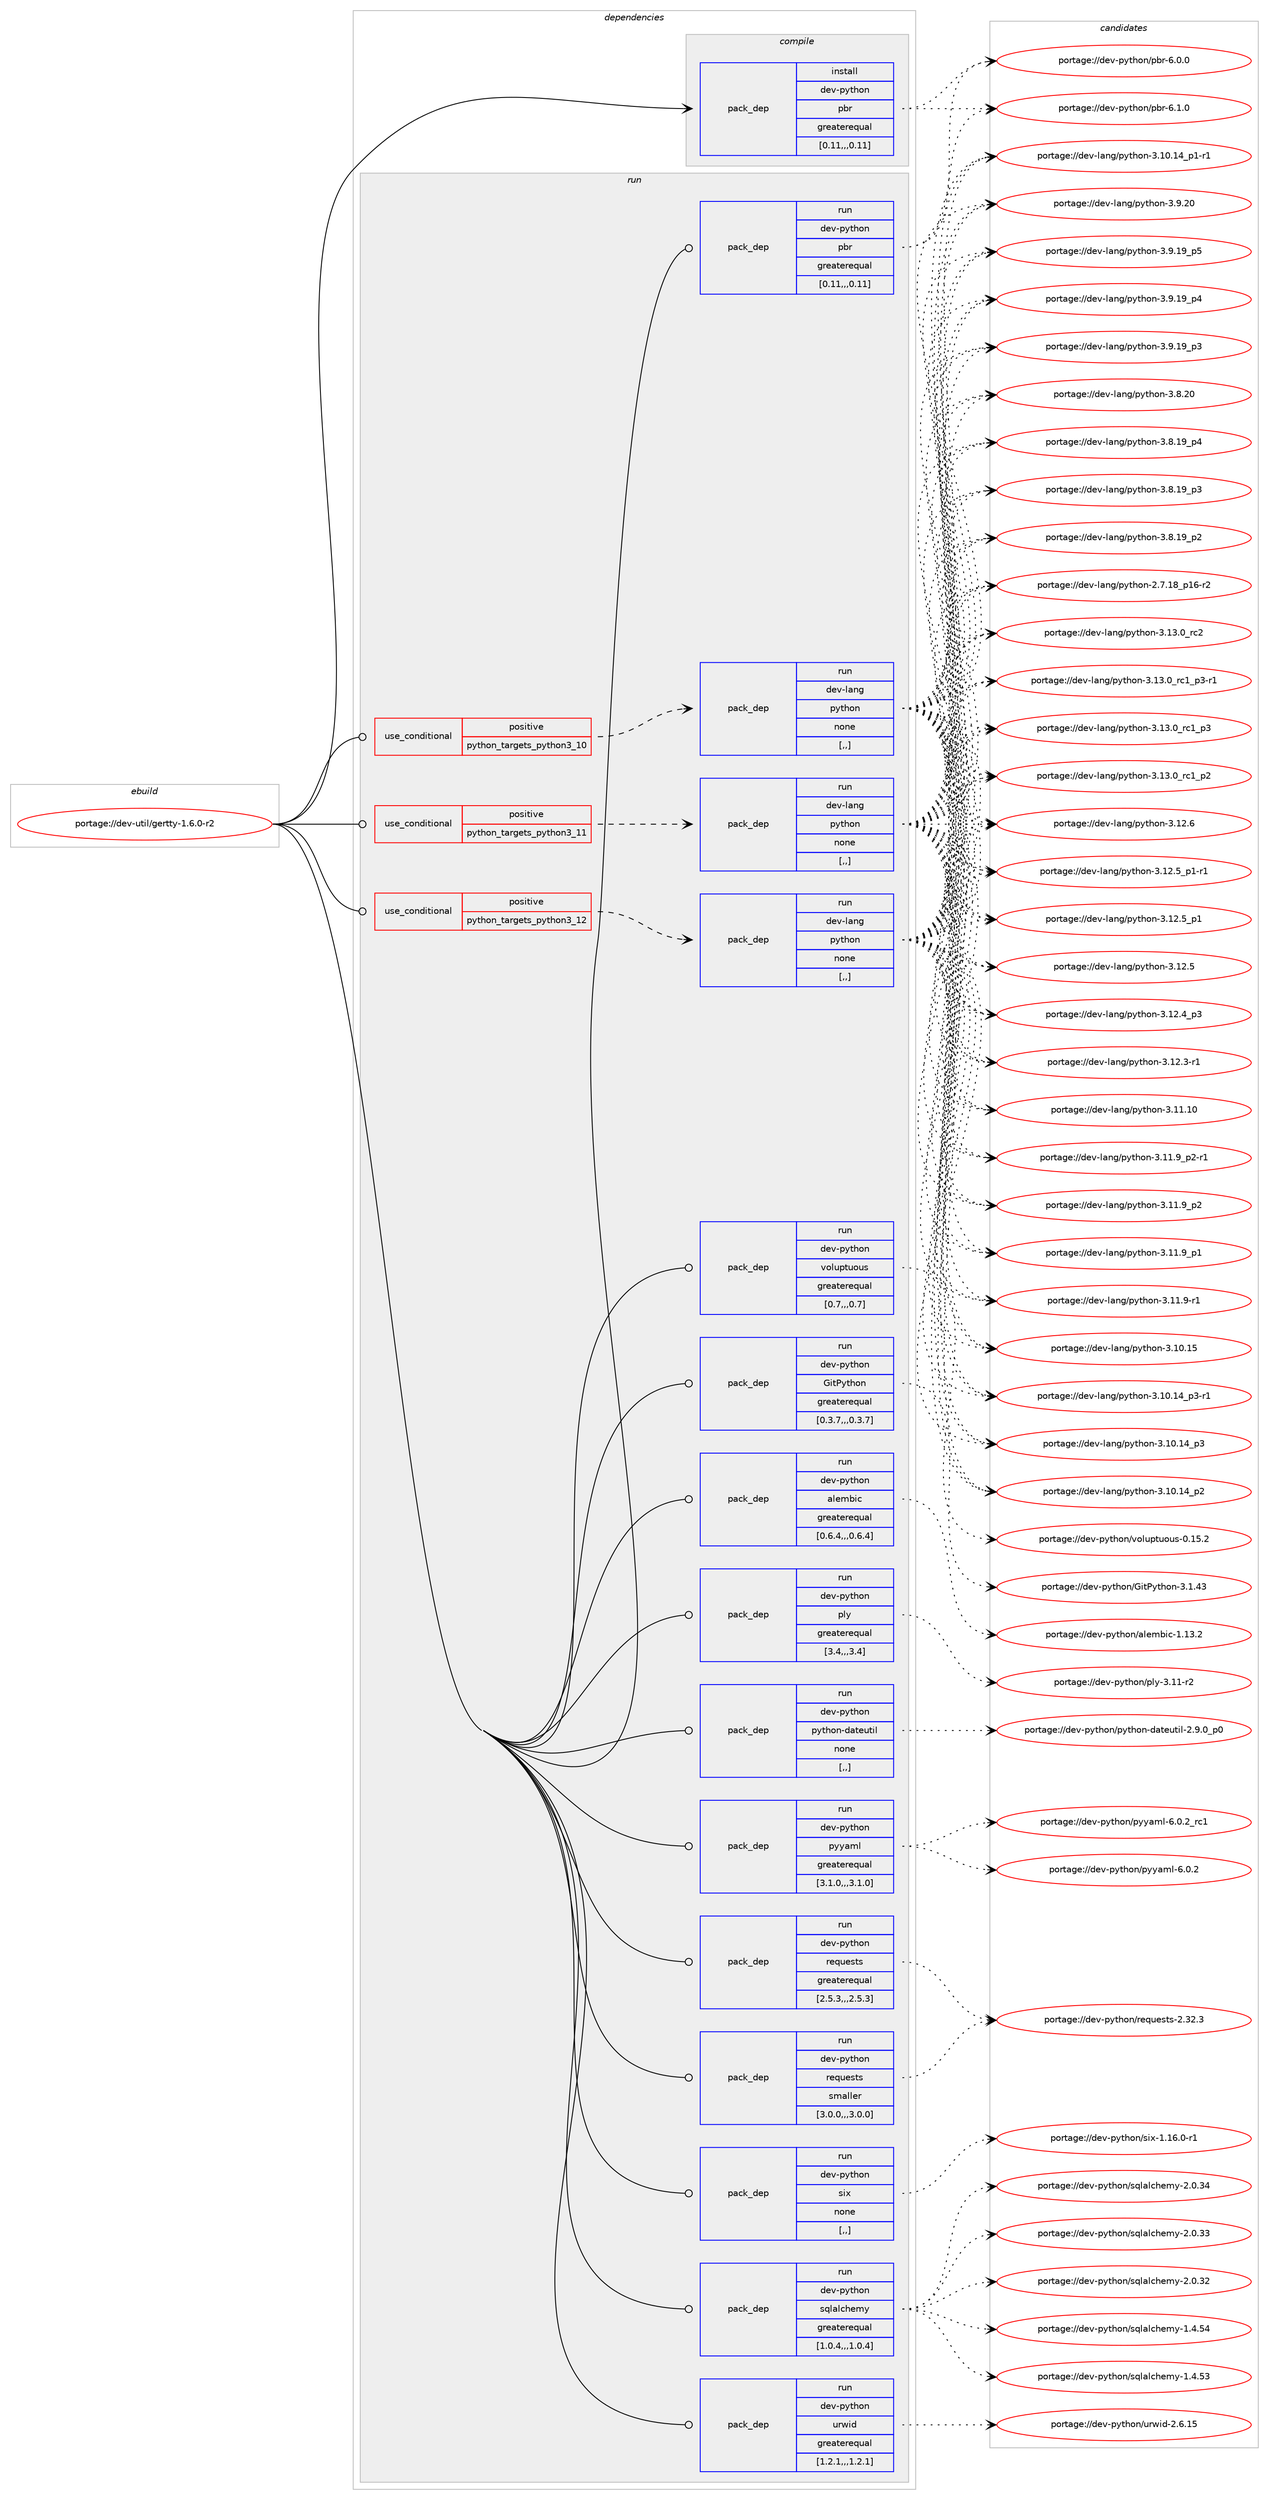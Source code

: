 digraph prolog {

# *************
# Graph options
# *************

newrank=true;
concentrate=true;
compound=true;
graph [rankdir=LR,fontname=Helvetica,fontsize=10,ranksep=1.5];#, ranksep=2.5, nodesep=0.2];
edge  [arrowhead=vee];
node  [fontname=Helvetica,fontsize=10];

# **********
# The ebuild
# **********

subgraph cluster_leftcol {
color=gray;
label=<<i>ebuild</i>>;
id [label="portage://dev-util/gertty-1.6.0-r2", color=red, width=4, href="../dev-util/gertty-1.6.0-r2.svg"];
}

# ****************
# The dependencies
# ****************

subgraph cluster_midcol {
color=gray;
label=<<i>dependencies</i>>;
subgraph cluster_compile {
fillcolor="#eeeeee";
style=filled;
label=<<i>compile</i>>;
subgraph pack514514 {
dependency711405 [label=<<TABLE BORDER="0" CELLBORDER="1" CELLSPACING="0" CELLPADDING="4" WIDTH="220"><TR><TD ROWSPAN="6" CELLPADDING="30">pack_dep</TD></TR><TR><TD WIDTH="110">install</TD></TR><TR><TD>dev-python</TD></TR><TR><TD>pbr</TD></TR><TR><TD>greaterequal</TD></TR><TR><TD>[0.11,,,0.11]</TD></TR></TABLE>>, shape=none, color=blue];
}
id:e -> dependency711405:w [weight=20,style="solid",arrowhead="vee"];
}
subgraph cluster_compileandrun {
fillcolor="#eeeeee";
style=filled;
label=<<i>compile and run</i>>;
}
subgraph cluster_run {
fillcolor="#eeeeee";
style=filled;
label=<<i>run</i>>;
subgraph cond191888 {
dependency711406 [label=<<TABLE BORDER="0" CELLBORDER="1" CELLSPACING="0" CELLPADDING="4"><TR><TD ROWSPAN="3" CELLPADDING="10">use_conditional</TD></TR><TR><TD>positive</TD></TR><TR><TD>python_targets_python3_10</TD></TR></TABLE>>, shape=none, color=red];
subgraph pack514515 {
dependency711407 [label=<<TABLE BORDER="0" CELLBORDER="1" CELLSPACING="0" CELLPADDING="4" WIDTH="220"><TR><TD ROWSPAN="6" CELLPADDING="30">pack_dep</TD></TR><TR><TD WIDTH="110">run</TD></TR><TR><TD>dev-lang</TD></TR><TR><TD>python</TD></TR><TR><TD>none</TD></TR><TR><TD>[,,]</TD></TR></TABLE>>, shape=none, color=blue];
}
dependency711406:e -> dependency711407:w [weight=20,style="dashed",arrowhead="vee"];
}
id:e -> dependency711406:w [weight=20,style="solid",arrowhead="odot"];
subgraph cond191889 {
dependency711408 [label=<<TABLE BORDER="0" CELLBORDER="1" CELLSPACING="0" CELLPADDING="4"><TR><TD ROWSPAN="3" CELLPADDING="10">use_conditional</TD></TR><TR><TD>positive</TD></TR><TR><TD>python_targets_python3_11</TD></TR></TABLE>>, shape=none, color=red];
subgraph pack514516 {
dependency711409 [label=<<TABLE BORDER="0" CELLBORDER="1" CELLSPACING="0" CELLPADDING="4" WIDTH="220"><TR><TD ROWSPAN="6" CELLPADDING="30">pack_dep</TD></TR><TR><TD WIDTH="110">run</TD></TR><TR><TD>dev-lang</TD></TR><TR><TD>python</TD></TR><TR><TD>none</TD></TR><TR><TD>[,,]</TD></TR></TABLE>>, shape=none, color=blue];
}
dependency711408:e -> dependency711409:w [weight=20,style="dashed",arrowhead="vee"];
}
id:e -> dependency711408:w [weight=20,style="solid",arrowhead="odot"];
subgraph cond191890 {
dependency711410 [label=<<TABLE BORDER="0" CELLBORDER="1" CELLSPACING="0" CELLPADDING="4"><TR><TD ROWSPAN="3" CELLPADDING="10">use_conditional</TD></TR><TR><TD>positive</TD></TR><TR><TD>python_targets_python3_12</TD></TR></TABLE>>, shape=none, color=red];
subgraph pack514517 {
dependency711411 [label=<<TABLE BORDER="0" CELLBORDER="1" CELLSPACING="0" CELLPADDING="4" WIDTH="220"><TR><TD ROWSPAN="6" CELLPADDING="30">pack_dep</TD></TR><TR><TD WIDTH="110">run</TD></TR><TR><TD>dev-lang</TD></TR><TR><TD>python</TD></TR><TR><TD>none</TD></TR><TR><TD>[,,]</TD></TR></TABLE>>, shape=none, color=blue];
}
dependency711410:e -> dependency711411:w [weight=20,style="dashed",arrowhead="vee"];
}
id:e -> dependency711410:w [weight=20,style="solid",arrowhead="odot"];
subgraph pack514518 {
dependency711412 [label=<<TABLE BORDER="0" CELLBORDER="1" CELLSPACING="0" CELLPADDING="4" WIDTH="220"><TR><TD ROWSPAN="6" CELLPADDING="30">pack_dep</TD></TR><TR><TD WIDTH="110">run</TD></TR><TR><TD>dev-python</TD></TR><TR><TD>GitPython</TD></TR><TR><TD>greaterequal</TD></TR><TR><TD>[0.3.7,,,0.3.7]</TD></TR></TABLE>>, shape=none, color=blue];
}
id:e -> dependency711412:w [weight=20,style="solid",arrowhead="odot"];
subgraph pack514519 {
dependency711413 [label=<<TABLE BORDER="0" CELLBORDER="1" CELLSPACING="0" CELLPADDING="4" WIDTH="220"><TR><TD ROWSPAN="6" CELLPADDING="30">pack_dep</TD></TR><TR><TD WIDTH="110">run</TD></TR><TR><TD>dev-python</TD></TR><TR><TD>alembic</TD></TR><TR><TD>greaterequal</TD></TR><TR><TD>[0.6.4,,,0.6.4]</TD></TR></TABLE>>, shape=none, color=blue];
}
id:e -> dependency711413:w [weight=20,style="solid",arrowhead="odot"];
subgraph pack514520 {
dependency711414 [label=<<TABLE BORDER="0" CELLBORDER="1" CELLSPACING="0" CELLPADDING="4" WIDTH="220"><TR><TD ROWSPAN="6" CELLPADDING="30">pack_dep</TD></TR><TR><TD WIDTH="110">run</TD></TR><TR><TD>dev-python</TD></TR><TR><TD>pbr</TD></TR><TR><TD>greaterequal</TD></TR><TR><TD>[0.11,,,0.11]</TD></TR></TABLE>>, shape=none, color=blue];
}
id:e -> dependency711414:w [weight=20,style="solid",arrowhead="odot"];
subgraph pack514521 {
dependency711415 [label=<<TABLE BORDER="0" CELLBORDER="1" CELLSPACING="0" CELLPADDING="4" WIDTH="220"><TR><TD ROWSPAN="6" CELLPADDING="30">pack_dep</TD></TR><TR><TD WIDTH="110">run</TD></TR><TR><TD>dev-python</TD></TR><TR><TD>ply</TD></TR><TR><TD>greaterequal</TD></TR><TR><TD>[3.4,,,3.4]</TD></TR></TABLE>>, shape=none, color=blue];
}
id:e -> dependency711415:w [weight=20,style="solid",arrowhead="odot"];
subgraph pack514522 {
dependency711416 [label=<<TABLE BORDER="0" CELLBORDER="1" CELLSPACING="0" CELLPADDING="4" WIDTH="220"><TR><TD ROWSPAN="6" CELLPADDING="30">pack_dep</TD></TR><TR><TD WIDTH="110">run</TD></TR><TR><TD>dev-python</TD></TR><TR><TD>python-dateutil</TD></TR><TR><TD>none</TD></TR><TR><TD>[,,]</TD></TR></TABLE>>, shape=none, color=blue];
}
id:e -> dependency711416:w [weight=20,style="solid",arrowhead="odot"];
subgraph pack514523 {
dependency711417 [label=<<TABLE BORDER="0" CELLBORDER="1" CELLSPACING="0" CELLPADDING="4" WIDTH="220"><TR><TD ROWSPAN="6" CELLPADDING="30">pack_dep</TD></TR><TR><TD WIDTH="110">run</TD></TR><TR><TD>dev-python</TD></TR><TR><TD>pyyaml</TD></TR><TR><TD>greaterequal</TD></TR><TR><TD>[3.1.0,,,3.1.0]</TD></TR></TABLE>>, shape=none, color=blue];
}
id:e -> dependency711417:w [weight=20,style="solid",arrowhead="odot"];
subgraph pack514524 {
dependency711418 [label=<<TABLE BORDER="0" CELLBORDER="1" CELLSPACING="0" CELLPADDING="4" WIDTH="220"><TR><TD ROWSPAN="6" CELLPADDING="30">pack_dep</TD></TR><TR><TD WIDTH="110">run</TD></TR><TR><TD>dev-python</TD></TR><TR><TD>requests</TD></TR><TR><TD>greaterequal</TD></TR><TR><TD>[2.5.3,,,2.5.3]</TD></TR></TABLE>>, shape=none, color=blue];
}
id:e -> dependency711418:w [weight=20,style="solid",arrowhead="odot"];
subgraph pack514525 {
dependency711419 [label=<<TABLE BORDER="0" CELLBORDER="1" CELLSPACING="0" CELLPADDING="4" WIDTH="220"><TR><TD ROWSPAN="6" CELLPADDING="30">pack_dep</TD></TR><TR><TD WIDTH="110">run</TD></TR><TR><TD>dev-python</TD></TR><TR><TD>requests</TD></TR><TR><TD>smaller</TD></TR><TR><TD>[3.0.0,,,3.0.0]</TD></TR></TABLE>>, shape=none, color=blue];
}
id:e -> dependency711419:w [weight=20,style="solid",arrowhead="odot"];
subgraph pack514526 {
dependency711420 [label=<<TABLE BORDER="0" CELLBORDER="1" CELLSPACING="0" CELLPADDING="4" WIDTH="220"><TR><TD ROWSPAN="6" CELLPADDING="30">pack_dep</TD></TR><TR><TD WIDTH="110">run</TD></TR><TR><TD>dev-python</TD></TR><TR><TD>six</TD></TR><TR><TD>none</TD></TR><TR><TD>[,,]</TD></TR></TABLE>>, shape=none, color=blue];
}
id:e -> dependency711420:w [weight=20,style="solid",arrowhead="odot"];
subgraph pack514527 {
dependency711421 [label=<<TABLE BORDER="0" CELLBORDER="1" CELLSPACING="0" CELLPADDING="4" WIDTH="220"><TR><TD ROWSPAN="6" CELLPADDING="30">pack_dep</TD></TR><TR><TD WIDTH="110">run</TD></TR><TR><TD>dev-python</TD></TR><TR><TD>sqlalchemy</TD></TR><TR><TD>greaterequal</TD></TR><TR><TD>[1.0.4,,,1.0.4]</TD></TR></TABLE>>, shape=none, color=blue];
}
id:e -> dependency711421:w [weight=20,style="solid",arrowhead="odot"];
subgraph pack514528 {
dependency711422 [label=<<TABLE BORDER="0" CELLBORDER="1" CELLSPACING="0" CELLPADDING="4" WIDTH="220"><TR><TD ROWSPAN="6" CELLPADDING="30">pack_dep</TD></TR><TR><TD WIDTH="110">run</TD></TR><TR><TD>dev-python</TD></TR><TR><TD>urwid</TD></TR><TR><TD>greaterequal</TD></TR><TR><TD>[1.2.1,,,1.2.1]</TD></TR></TABLE>>, shape=none, color=blue];
}
id:e -> dependency711422:w [weight=20,style="solid",arrowhead="odot"];
subgraph pack514529 {
dependency711423 [label=<<TABLE BORDER="0" CELLBORDER="1" CELLSPACING="0" CELLPADDING="4" WIDTH="220"><TR><TD ROWSPAN="6" CELLPADDING="30">pack_dep</TD></TR><TR><TD WIDTH="110">run</TD></TR><TR><TD>dev-python</TD></TR><TR><TD>voluptuous</TD></TR><TR><TD>greaterequal</TD></TR><TR><TD>[0.7,,,0.7]</TD></TR></TABLE>>, shape=none, color=blue];
}
id:e -> dependency711423:w [weight=20,style="solid",arrowhead="odot"];
}
}

# **************
# The candidates
# **************

subgraph cluster_choices {
rank=same;
color=gray;
label=<<i>candidates</i>>;

subgraph choice514514 {
color=black;
nodesep=1;
choice100101118451121211161041111104711298114455446494648 [label="portage://dev-python/pbr-6.1.0", color=red, width=4,href="../dev-python/pbr-6.1.0.svg"];
choice100101118451121211161041111104711298114455446484648 [label="portage://dev-python/pbr-6.0.0", color=red, width=4,href="../dev-python/pbr-6.0.0.svg"];
dependency711405:e -> choice100101118451121211161041111104711298114455446494648:w [style=dotted,weight="100"];
dependency711405:e -> choice100101118451121211161041111104711298114455446484648:w [style=dotted,weight="100"];
}
subgraph choice514515 {
color=black;
nodesep=1;
choice10010111845108971101034711212111610411111045514649514648951149950 [label="portage://dev-lang/python-3.13.0_rc2", color=red, width=4,href="../dev-lang/python-3.13.0_rc2.svg"];
choice1001011184510897110103471121211161041111104551464951464895114994995112514511449 [label="portage://dev-lang/python-3.13.0_rc1_p3-r1", color=red, width=4,href="../dev-lang/python-3.13.0_rc1_p3-r1.svg"];
choice100101118451089711010347112121116104111110455146495146489511499499511251 [label="portage://dev-lang/python-3.13.0_rc1_p3", color=red, width=4,href="../dev-lang/python-3.13.0_rc1_p3.svg"];
choice100101118451089711010347112121116104111110455146495146489511499499511250 [label="portage://dev-lang/python-3.13.0_rc1_p2", color=red, width=4,href="../dev-lang/python-3.13.0_rc1_p2.svg"];
choice10010111845108971101034711212111610411111045514649504654 [label="portage://dev-lang/python-3.12.6", color=red, width=4,href="../dev-lang/python-3.12.6.svg"];
choice1001011184510897110103471121211161041111104551464950465395112494511449 [label="portage://dev-lang/python-3.12.5_p1-r1", color=red, width=4,href="../dev-lang/python-3.12.5_p1-r1.svg"];
choice100101118451089711010347112121116104111110455146495046539511249 [label="portage://dev-lang/python-3.12.5_p1", color=red, width=4,href="../dev-lang/python-3.12.5_p1.svg"];
choice10010111845108971101034711212111610411111045514649504653 [label="portage://dev-lang/python-3.12.5", color=red, width=4,href="../dev-lang/python-3.12.5.svg"];
choice100101118451089711010347112121116104111110455146495046529511251 [label="portage://dev-lang/python-3.12.4_p3", color=red, width=4,href="../dev-lang/python-3.12.4_p3.svg"];
choice100101118451089711010347112121116104111110455146495046514511449 [label="portage://dev-lang/python-3.12.3-r1", color=red, width=4,href="../dev-lang/python-3.12.3-r1.svg"];
choice1001011184510897110103471121211161041111104551464949464948 [label="portage://dev-lang/python-3.11.10", color=red, width=4,href="../dev-lang/python-3.11.10.svg"];
choice1001011184510897110103471121211161041111104551464949465795112504511449 [label="portage://dev-lang/python-3.11.9_p2-r1", color=red, width=4,href="../dev-lang/python-3.11.9_p2-r1.svg"];
choice100101118451089711010347112121116104111110455146494946579511250 [label="portage://dev-lang/python-3.11.9_p2", color=red, width=4,href="../dev-lang/python-3.11.9_p2.svg"];
choice100101118451089711010347112121116104111110455146494946579511249 [label="portage://dev-lang/python-3.11.9_p1", color=red, width=4,href="../dev-lang/python-3.11.9_p1.svg"];
choice100101118451089711010347112121116104111110455146494946574511449 [label="portage://dev-lang/python-3.11.9-r1", color=red, width=4,href="../dev-lang/python-3.11.9-r1.svg"];
choice1001011184510897110103471121211161041111104551464948464953 [label="portage://dev-lang/python-3.10.15", color=red, width=4,href="../dev-lang/python-3.10.15.svg"];
choice100101118451089711010347112121116104111110455146494846495295112514511449 [label="portage://dev-lang/python-3.10.14_p3-r1", color=red, width=4,href="../dev-lang/python-3.10.14_p3-r1.svg"];
choice10010111845108971101034711212111610411111045514649484649529511251 [label="portage://dev-lang/python-3.10.14_p3", color=red, width=4,href="../dev-lang/python-3.10.14_p3.svg"];
choice10010111845108971101034711212111610411111045514649484649529511250 [label="portage://dev-lang/python-3.10.14_p2", color=red, width=4,href="../dev-lang/python-3.10.14_p2.svg"];
choice100101118451089711010347112121116104111110455146494846495295112494511449 [label="portage://dev-lang/python-3.10.14_p1-r1", color=red, width=4,href="../dev-lang/python-3.10.14_p1-r1.svg"];
choice10010111845108971101034711212111610411111045514657465048 [label="portage://dev-lang/python-3.9.20", color=red, width=4,href="../dev-lang/python-3.9.20.svg"];
choice100101118451089711010347112121116104111110455146574649579511253 [label="portage://dev-lang/python-3.9.19_p5", color=red, width=4,href="../dev-lang/python-3.9.19_p5.svg"];
choice100101118451089711010347112121116104111110455146574649579511252 [label="portage://dev-lang/python-3.9.19_p4", color=red, width=4,href="../dev-lang/python-3.9.19_p4.svg"];
choice100101118451089711010347112121116104111110455146574649579511251 [label="portage://dev-lang/python-3.9.19_p3", color=red, width=4,href="../dev-lang/python-3.9.19_p3.svg"];
choice10010111845108971101034711212111610411111045514656465048 [label="portage://dev-lang/python-3.8.20", color=red, width=4,href="../dev-lang/python-3.8.20.svg"];
choice100101118451089711010347112121116104111110455146564649579511252 [label="portage://dev-lang/python-3.8.19_p4", color=red, width=4,href="../dev-lang/python-3.8.19_p4.svg"];
choice100101118451089711010347112121116104111110455146564649579511251 [label="portage://dev-lang/python-3.8.19_p3", color=red, width=4,href="../dev-lang/python-3.8.19_p3.svg"];
choice100101118451089711010347112121116104111110455146564649579511250 [label="portage://dev-lang/python-3.8.19_p2", color=red, width=4,href="../dev-lang/python-3.8.19_p2.svg"];
choice100101118451089711010347112121116104111110455046554649569511249544511450 [label="portage://dev-lang/python-2.7.18_p16-r2", color=red, width=4,href="../dev-lang/python-2.7.18_p16-r2.svg"];
dependency711407:e -> choice10010111845108971101034711212111610411111045514649514648951149950:w [style=dotted,weight="100"];
dependency711407:e -> choice1001011184510897110103471121211161041111104551464951464895114994995112514511449:w [style=dotted,weight="100"];
dependency711407:e -> choice100101118451089711010347112121116104111110455146495146489511499499511251:w [style=dotted,weight="100"];
dependency711407:e -> choice100101118451089711010347112121116104111110455146495146489511499499511250:w [style=dotted,weight="100"];
dependency711407:e -> choice10010111845108971101034711212111610411111045514649504654:w [style=dotted,weight="100"];
dependency711407:e -> choice1001011184510897110103471121211161041111104551464950465395112494511449:w [style=dotted,weight="100"];
dependency711407:e -> choice100101118451089711010347112121116104111110455146495046539511249:w [style=dotted,weight="100"];
dependency711407:e -> choice10010111845108971101034711212111610411111045514649504653:w [style=dotted,weight="100"];
dependency711407:e -> choice100101118451089711010347112121116104111110455146495046529511251:w [style=dotted,weight="100"];
dependency711407:e -> choice100101118451089711010347112121116104111110455146495046514511449:w [style=dotted,weight="100"];
dependency711407:e -> choice1001011184510897110103471121211161041111104551464949464948:w [style=dotted,weight="100"];
dependency711407:e -> choice1001011184510897110103471121211161041111104551464949465795112504511449:w [style=dotted,weight="100"];
dependency711407:e -> choice100101118451089711010347112121116104111110455146494946579511250:w [style=dotted,weight="100"];
dependency711407:e -> choice100101118451089711010347112121116104111110455146494946579511249:w [style=dotted,weight="100"];
dependency711407:e -> choice100101118451089711010347112121116104111110455146494946574511449:w [style=dotted,weight="100"];
dependency711407:e -> choice1001011184510897110103471121211161041111104551464948464953:w [style=dotted,weight="100"];
dependency711407:e -> choice100101118451089711010347112121116104111110455146494846495295112514511449:w [style=dotted,weight="100"];
dependency711407:e -> choice10010111845108971101034711212111610411111045514649484649529511251:w [style=dotted,weight="100"];
dependency711407:e -> choice10010111845108971101034711212111610411111045514649484649529511250:w [style=dotted,weight="100"];
dependency711407:e -> choice100101118451089711010347112121116104111110455146494846495295112494511449:w [style=dotted,weight="100"];
dependency711407:e -> choice10010111845108971101034711212111610411111045514657465048:w [style=dotted,weight="100"];
dependency711407:e -> choice100101118451089711010347112121116104111110455146574649579511253:w [style=dotted,weight="100"];
dependency711407:e -> choice100101118451089711010347112121116104111110455146574649579511252:w [style=dotted,weight="100"];
dependency711407:e -> choice100101118451089711010347112121116104111110455146574649579511251:w [style=dotted,weight="100"];
dependency711407:e -> choice10010111845108971101034711212111610411111045514656465048:w [style=dotted,weight="100"];
dependency711407:e -> choice100101118451089711010347112121116104111110455146564649579511252:w [style=dotted,weight="100"];
dependency711407:e -> choice100101118451089711010347112121116104111110455146564649579511251:w [style=dotted,weight="100"];
dependency711407:e -> choice100101118451089711010347112121116104111110455146564649579511250:w [style=dotted,weight="100"];
dependency711407:e -> choice100101118451089711010347112121116104111110455046554649569511249544511450:w [style=dotted,weight="100"];
}
subgraph choice514516 {
color=black;
nodesep=1;
choice10010111845108971101034711212111610411111045514649514648951149950 [label="portage://dev-lang/python-3.13.0_rc2", color=red, width=4,href="../dev-lang/python-3.13.0_rc2.svg"];
choice1001011184510897110103471121211161041111104551464951464895114994995112514511449 [label="portage://dev-lang/python-3.13.0_rc1_p3-r1", color=red, width=4,href="../dev-lang/python-3.13.0_rc1_p3-r1.svg"];
choice100101118451089711010347112121116104111110455146495146489511499499511251 [label="portage://dev-lang/python-3.13.0_rc1_p3", color=red, width=4,href="../dev-lang/python-3.13.0_rc1_p3.svg"];
choice100101118451089711010347112121116104111110455146495146489511499499511250 [label="portage://dev-lang/python-3.13.0_rc1_p2", color=red, width=4,href="../dev-lang/python-3.13.0_rc1_p2.svg"];
choice10010111845108971101034711212111610411111045514649504654 [label="portage://dev-lang/python-3.12.6", color=red, width=4,href="../dev-lang/python-3.12.6.svg"];
choice1001011184510897110103471121211161041111104551464950465395112494511449 [label="portage://dev-lang/python-3.12.5_p1-r1", color=red, width=4,href="../dev-lang/python-3.12.5_p1-r1.svg"];
choice100101118451089711010347112121116104111110455146495046539511249 [label="portage://dev-lang/python-3.12.5_p1", color=red, width=4,href="../dev-lang/python-3.12.5_p1.svg"];
choice10010111845108971101034711212111610411111045514649504653 [label="portage://dev-lang/python-3.12.5", color=red, width=4,href="../dev-lang/python-3.12.5.svg"];
choice100101118451089711010347112121116104111110455146495046529511251 [label="portage://dev-lang/python-3.12.4_p3", color=red, width=4,href="../dev-lang/python-3.12.4_p3.svg"];
choice100101118451089711010347112121116104111110455146495046514511449 [label="portage://dev-lang/python-3.12.3-r1", color=red, width=4,href="../dev-lang/python-3.12.3-r1.svg"];
choice1001011184510897110103471121211161041111104551464949464948 [label="portage://dev-lang/python-3.11.10", color=red, width=4,href="../dev-lang/python-3.11.10.svg"];
choice1001011184510897110103471121211161041111104551464949465795112504511449 [label="portage://dev-lang/python-3.11.9_p2-r1", color=red, width=4,href="../dev-lang/python-3.11.9_p2-r1.svg"];
choice100101118451089711010347112121116104111110455146494946579511250 [label="portage://dev-lang/python-3.11.9_p2", color=red, width=4,href="../dev-lang/python-3.11.9_p2.svg"];
choice100101118451089711010347112121116104111110455146494946579511249 [label="portage://dev-lang/python-3.11.9_p1", color=red, width=4,href="../dev-lang/python-3.11.9_p1.svg"];
choice100101118451089711010347112121116104111110455146494946574511449 [label="portage://dev-lang/python-3.11.9-r1", color=red, width=4,href="../dev-lang/python-3.11.9-r1.svg"];
choice1001011184510897110103471121211161041111104551464948464953 [label="portage://dev-lang/python-3.10.15", color=red, width=4,href="../dev-lang/python-3.10.15.svg"];
choice100101118451089711010347112121116104111110455146494846495295112514511449 [label="portage://dev-lang/python-3.10.14_p3-r1", color=red, width=4,href="../dev-lang/python-3.10.14_p3-r1.svg"];
choice10010111845108971101034711212111610411111045514649484649529511251 [label="portage://dev-lang/python-3.10.14_p3", color=red, width=4,href="../dev-lang/python-3.10.14_p3.svg"];
choice10010111845108971101034711212111610411111045514649484649529511250 [label="portage://dev-lang/python-3.10.14_p2", color=red, width=4,href="../dev-lang/python-3.10.14_p2.svg"];
choice100101118451089711010347112121116104111110455146494846495295112494511449 [label="portage://dev-lang/python-3.10.14_p1-r1", color=red, width=4,href="../dev-lang/python-3.10.14_p1-r1.svg"];
choice10010111845108971101034711212111610411111045514657465048 [label="portage://dev-lang/python-3.9.20", color=red, width=4,href="../dev-lang/python-3.9.20.svg"];
choice100101118451089711010347112121116104111110455146574649579511253 [label="portage://dev-lang/python-3.9.19_p5", color=red, width=4,href="../dev-lang/python-3.9.19_p5.svg"];
choice100101118451089711010347112121116104111110455146574649579511252 [label="portage://dev-lang/python-3.9.19_p4", color=red, width=4,href="../dev-lang/python-3.9.19_p4.svg"];
choice100101118451089711010347112121116104111110455146574649579511251 [label="portage://dev-lang/python-3.9.19_p3", color=red, width=4,href="../dev-lang/python-3.9.19_p3.svg"];
choice10010111845108971101034711212111610411111045514656465048 [label="portage://dev-lang/python-3.8.20", color=red, width=4,href="../dev-lang/python-3.8.20.svg"];
choice100101118451089711010347112121116104111110455146564649579511252 [label="portage://dev-lang/python-3.8.19_p4", color=red, width=4,href="../dev-lang/python-3.8.19_p4.svg"];
choice100101118451089711010347112121116104111110455146564649579511251 [label="portage://dev-lang/python-3.8.19_p3", color=red, width=4,href="../dev-lang/python-3.8.19_p3.svg"];
choice100101118451089711010347112121116104111110455146564649579511250 [label="portage://dev-lang/python-3.8.19_p2", color=red, width=4,href="../dev-lang/python-3.8.19_p2.svg"];
choice100101118451089711010347112121116104111110455046554649569511249544511450 [label="portage://dev-lang/python-2.7.18_p16-r2", color=red, width=4,href="../dev-lang/python-2.7.18_p16-r2.svg"];
dependency711409:e -> choice10010111845108971101034711212111610411111045514649514648951149950:w [style=dotted,weight="100"];
dependency711409:e -> choice1001011184510897110103471121211161041111104551464951464895114994995112514511449:w [style=dotted,weight="100"];
dependency711409:e -> choice100101118451089711010347112121116104111110455146495146489511499499511251:w [style=dotted,weight="100"];
dependency711409:e -> choice100101118451089711010347112121116104111110455146495146489511499499511250:w [style=dotted,weight="100"];
dependency711409:e -> choice10010111845108971101034711212111610411111045514649504654:w [style=dotted,weight="100"];
dependency711409:e -> choice1001011184510897110103471121211161041111104551464950465395112494511449:w [style=dotted,weight="100"];
dependency711409:e -> choice100101118451089711010347112121116104111110455146495046539511249:w [style=dotted,weight="100"];
dependency711409:e -> choice10010111845108971101034711212111610411111045514649504653:w [style=dotted,weight="100"];
dependency711409:e -> choice100101118451089711010347112121116104111110455146495046529511251:w [style=dotted,weight="100"];
dependency711409:e -> choice100101118451089711010347112121116104111110455146495046514511449:w [style=dotted,weight="100"];
dependency711409:e -> choice1001011184510897110103471121211161041111104551464949464948:w [style=dotted,weight="100"];
dependency711409:e -> choice1001011184510897110103471121211161041111104551464949465795112504511449:w [style=dotted,weight="100"];
dependency711409:e -> choice100101118451089711010347112121116104111110455146494946579511250:w [style=dotted,weight="100"];
dependency711409:e -> choice100101118451089711010347112121116104111110455146494946579511249:w [style=dotted,weight="100"];
dependency711409:e -> choice100101118451089711010347112121116104111110455146494946574511449:w [style=dotted,weight="100"];
dependency711409:e -> choice1001011184510897110103471121211161041111104551464948464953:w [style=dotted,weight="100"];
dependency711409:e -> choice100101118451089711010347112121116104111110455146494846495295112514511449:w [style=dotted,weight="100"];
dependency711409:e -> choice10010111845108971101034711212111610411111045514649484649529511251:w [style=dotted,weight="100"];
dependency711409:e -> choice10010111845108971101034711212111610411111045514649484649529511250:w [style=dotted,weight="100"];
dependency711409:e -> choice100101118451089711010347112121116104111110455146494846495295112494511449:w [style=dotted,weight="100"];
dependency711409:e -> choice10010111845108971101034711212111610411111045514657465048:w [style=dotted,weight="100"];
dependency711409:e -> choice100101118451089711010347112121116104111110455146574649579511253:w [style=dotted,weight="100"];
dependency711409:e -> choice100101118451089711010347112121116104111110455146574649579511252:w [style=dotted,weight="100"];
dependency711409:e -> choice100101118451089711010347112121116104111110455146574649579511251:w [style=dotted,weight="100"];
dependency711409:e -> choice10010111845108971101034711212111610411111045514656465048:w [style=dotted,weight="100"];
dependency711409:e -> choice100101118451089711010347112121116104111110455146564649579511252:w [style=dotted,weight="100"];
dependency711409:e -> choice100101118451089711010347112121116104111110455146564649579511251:w [style=dotted,weight="100"];
dependency711409:e -> choice100101118451089711010347112121116104111110455146564649579511250:w [style=dotted,weight="100"];
dependency711409:e -> choice100101118451089711010347112121116104111110455046554649569511249544511450:w [style=dotted,weight="100"];
}
subgraph choice514517 {
color=black;
nodesep=1;
choice10010111845108971101034711212111610411111045514649514648951149950 [label="portage://dev-lang/python-3.13.0_rc2", color=red, width=4,href="../dev-lang/python-3.13.0_rc2.svg"];
choice1001011184510897110103471121211161041111104551464951464895114994995112514511449 [label="portage://dev-lang/python-3.13.0_rc1_p3-r1", color=red, width=4,href="../dev-lang/python-3.13.0_rc1_p3-r1.svg"];
choice100101118451089711010347112121116104111110455146495146489511499499511251 [label="portage://dev-lang/python-3.13.0_rc1_p3", color=red, width=4,href="../dev-lang/python-3.13.0_rc1_p3.svg"];
choice100101118451089711010347112121116104111110455146495146489511499499511250 [label="portage://dev-lang/python-3.13.0_rc1_p2", color=red, width=4,href="../dev-lang/python-3.13.0_rc1_p2.svg"];
choice10010111845108971101034711212111610411111045514649504654 [label="portage://dev-lang/python-3.12.6", color=red, width=4,href="../dev-lang/python-3.12.6.svg"];
choice1001011184510897110103471121211161041111104551464950465395112494511449 [label="portage://dev-lang/python-3.12.5_p1-r1", color=red, width=4,href="../dev-lang/python-3.12.5_p1-r1.svg"];
choice100101118451089711010347112121116104111110455146495046539511249 [label="portage://dev-lang/python-3.12.5_p1", color=red, width=4,href="../dev-lang/python-3.12.5_p1.svg"];
choice10010111845108971101034711212111610411111045514649504653 [label="portage://dev-lang/python-3.12.5", color=red, width=4,href="../dev-lang/python-3.12.5.svg"];
choice100101118451089711010347112121116104111110455146495046529511251 [label="portage://dev-lang/python-3.12.4_p3", color=red, width=4,href="../dev-lang/python-3.12.4_p3.svg"];
choice100101118451089711010347112121116104111110455146495046514511449 [label="portage://dev-lang/python-3.12.3-r1", color=red, width=4,href="../dev-lang/python-3.12.3-r1.svg"];
choice1001011184510897110103471121211161041111104551464949464948 [label="portage://dev-lang/python-3.11.10", color=red, width=4,href="../dev-lang/python-3.11.10.svg"];
choice1001011184510897110103471121211161041111104551464949465795112504511449 [label="portage://dev-lang/python-3.11.9_p2-r1", color=red, width=4,href="../dev-lang/python-3.11.9_p2-r1.svg"];
choice100101118451089711010347112121116104111110455146494946579511250 [label="portage://dev-lang/python-3.11.9_p2", color=red, width=4,href="../dev-lang/python-3.11.9_p2.svg"];
choice100101118451089711010347112121116104111110455146494946579511249 [label="portage://dev-lang/python-3.11.9_p1", color=red, width=4,href="../dev-lang/python-3.11.9_p1.svg"];
choice100101118451089711010347112121116104111110455146494946574511449 [label="portage://dev-lang/python-3.11.9-r1", color=red, width=4,href="../dev-lang/python-3.11.9-r1.svg"];
choice1001011184510897110103471121211161041111104551464948464953 [label="portage://dev-lang/python-3.10.15", color=red, width=4,href="../dev-lang/python-3.10.15.svg"];
choice100101118451089711010347112121116104111110455146494846495295112514511449 [label="portage://dev-lang/python-3.10.14_p3-r1", color=red, width=4,href="../dev-lang/python-3.10.14_p3-r1.svg"];
choice10010111845108971101034711212111610411111045514649484649529511251 [label="portage://dev-lang/python-3.10.14_p3", color=red, width=4,href="../dev-lang/python-3.10.14_p3.svg"];
choice10010111845108971101034711212111610411111045514649484649529511250 [label="portage://dev-lang/python-3.10.14_p2", color=red, width=4,href="../dev-lang/python-3.10.14_p2.svg"];
choice100101118451089711010347112121116104111110455146494846495295112494511449 [label="portage://dev-lang/python-3.10.14_p1-r1", color=red, width=4,href="../dev-lang/python-3.10.14_p1-r1.svg"];
choice10010111845108971101034711212111610411111045514657465048 [label="portage://dev-lang/python-3.9.20", color=red, width=4,href="../dev-lang/python-3.9.20.svg"];
choice100101118451089711010347112121116104111110455146574649579511253 [label="portage://dev-lang/python-3.9.19_p5", color=red, width=4,href="../dev-lang/python-3.9.19_p5.svg"];
choice100101118451089711010347112121116104111110455146574649579511252 [label="portage://dev-lang/python-3.9.19_p4", color=red, width=4,href="../dev-lang/python-3.9.19_p4.svg"];
choice100101118451089711010347112121116104111110455146574649579511251 [label="portage://dev-lang/python-3.9.19_p3", color=red, width=4,href="../dev-lang/python-3.9.19_p3.svg"];
choice10010111845108971101034711212111610411111045514656465048 [label="portage://dev-lang/python-3.8.20", color=red, width=4,href="../dev-lang/python-3.8.20.svg"];
choice100101118451089711010347112121116104111110455146564649579511252 [label="portage://dev-lang/python-3.8.19_p4", color=red, width=4,href="../dev-lang/python-3.8.19_p4.svg"];
choice100101118451089711010347112121116104111110455146564649579511251 [label="portage://dev-lang/python-3.8.19_p3", color=red, width=4,href="../dev-lang/python-3.8.19_p3.svg"];
choice100101118451089711010347112121116104111110455146564649579511250 [label="portage://dev-lang/python-3.8.19_p2", color=red, width=4,href="../dev-lang/python-3.8.19_p2.svg"];
choice100101118451089711010347112121116104111110455046554649569511249544511450 [label="portage://dev-lang/python-2.7.18_p16-r2", color=red, width=4,href="../dev-lang/python-2.7.18_p16-r2.svg"];
dependency711411:e -> choice10010111845108971101034711212111610411111045514649514648951149950:w [style=dotted,weight="100"];
dependency711411:e -> choice1001011184510897110103471121211161041111104551464951464895114994995112514511449:w [style=dotted,weight="100"];
dependency711411:e -> choice100101118451089711010347112121116104111110455146495146489511499499511251:w [style=dotted,weight="100"];
dependency711411:e -> choice100101118451089711010347112121116104111110455146495146489511499499511250:w [style=dotted,weight="100"];
dependency711411:e -> choice10010111845108971101034711212111610411111045514649504654:w [style=dotted,weight="100"];
dependency711411:e -> choice1001011184510897110103471121211161041111104551464950465395112494511449:w [style=dotted,weight="100"];
dependency711411:e -> choice100101118451089711010347112121116104111110455146495046539511249:w [style=dotted,weight="100"];
dependency711411:e -> choice10010111845108971101034711212111610411111045514649504653:w [style=dotted,weight="100"];
dependency711411:e -> choice100101118451089711010347112121116104111110455146495046529511251:w [style=dotted,weight="100"];
dependency711411:e -> choice100101118451089711010347112121116104111110455146495046514511449:w [style=dotted,weight="100"];
dependency711411:e -> choice1001011184510897110103471121211161041111104551464949464948:w [style=dotted,weight="100"];
dependency711411:e -> choice1001011184510897110103471121211161041111104551464949465795112504511449:w [style=dotted,weight="100"];
dependency711411:e -> choice100101118451089711010347112121116104111110455146494946579511250:w [style=dotted,weight="100"];
dependency711411:e -> choice100101118451089711010347112121116104111110455146494946579511249:w [style=dotted,weight="100"];
dependency711411:e -> choice100101118451089711010347112121116104111110455146494946574511449:w [style=dotted,weight="100"];
dependency711411:e -> choice1001011184510897110103471121211161041111104551464948464953:w [style=dotted,weight="100"];
dependency711411:e -> choice100101118451089711010347112121116104111110455146494846495295112514511449:w [style=dotted,weight="100"];
dependency711411:e -> choice10010111845108971101034711212111610411111045514649484649529511251:w [style=dotted,weight="100"];
dependency711411:e -> choice10010111845108971101034711212111610411111045514649484649529511250:w [style=dotted,weight="100"];
dependency711411:e -> choice100101118451089711010347112121116104111110455146494846495295112494511449:w [style=dotted,weight="100"];
dependency711411:e -> choice10010111845108971101034711212111610411111045514657465048:w [style=dotted,weight="100"];
dependency711411:e -> choice100101118451089711010347112121116104111110455146574649579511253:w [style=dotted,weight="100"];
dependency711411:e -> choice100101118451089711010347112121116104111110455146574649579511252:w [style=dotted,weight="100"];
dependency711411:e -> choice100101118451089711010347112121116104111110455146574649579511251:w [style=dotted,weight="100"];
dependency711411:e -> choice10010111845108971101034711212111610411111045514656465048:w [style=dotted,weight="100"];
dependency711411:e -> choice100101118451089711010347112121116104111110455146564649579511252:w [style=dotted,weight="100"];
dependency711411:e -> choice100101118451089711010347112121116104111110455146564649579511251:w [style=dotted,weight="100"];
dependency711411:e -> choice100101118451089711010347112121116104111110455146564649579511250:w [style=dotted,weight="100"];
dependency711411:e -> choice100101118451089711010347112121116104111110455046554649569511249544511450:w [style=dotted,weight="100"];
}
subgraph choice514518 {
color=black;
nodesep=1;
choice1001011184511212111610411111047711051168012111610411111045514649465251 [label="portage://dev-python/GitPython-3.1.43", color=red, width=4,href="../dev-python/GitPython-3.1.43.svg"];
dependency711412:e -> choice1001011184511212111610411111047711051168012111610411111045514649465251:w [style=dotted,weight="100"];
}
subgraph choice514519 {
color=black;
nodesep=1;
choice100101118451121211161041111104797108101109981059945494649514650 [label="portage://dev-python/alembic-1.13.2", color=red, width=4,href="../dev-python/alembic-1.13.2.svg"];
dependency711413:e -> choice100101118451121211161041111104797108101109981059945494649514650:w [style=dotted,weight="100"];
}
subgraph choice514520 {
color=black;
nodesep=1;
choice100101118451121211161041111104711298114455446494648 [label="portage://dev-python/pbr-6.1.0", color=red, width=4,href="../dev-python/pbr-6.1.0.svg"];
choice100101118451121211161041111104711298114455446484648 [label="portage://dev-python/pbr-6.0.0", color=red, width=4,href="../dev-python/pbr-6.0.0.svg"];
dependency711414:e -> choice100101118451121211161041111104711298114455446494648:w [style=dotted,weight="100"];
dependency711414:e -> choice100101118451121211161041111104711298114455446484648:w [style=dotted,weight="100"];
}
subgraph choice514521 {
color=black;
nodesep=1;
choice100101118451121211161041111104711210812145514649494511450 [label="portage://dev-python/ply-3.11-r2", color=red, width=4,href="../dev-python/ply-3.11-r2.svg"];
dependency711415:e -> choice100101118451121211161041111104711210812145514649494511450:w [style=dotted,weight="100"];
}
subgraph choice514522 {
color=black;
nodesep=1;
choice100101118451121211161041111104711212111610411111045100971161011171161051084550465746489511248 [label="portage://dev-python/python-dateutil-2.9.0_p0", color=red, width=4,href="../dev-python/python-dateutil-2.9.0_p0.svg"];
dependency711416:e -> choice100101118451121211161041111104711212111610411111045100971161011171161051084550465746489511248:w [style=dotted,weight="100"];
}
subgraph choice514523 {
color=black;
nodesep=1;
choice100101118451121211161041111104711212112197109108455446484650951149949 [label="portage://dev-python/pyyaml-6.0.2_rc1", color=red, width=4,href="../dev-python/pyyaml-6.0.2_rc1.svg"];
choice100101118451121211161041111104711212112197109108455446484650 [label="portage://dev-python/pyyaml-6.0.2", color=red, width=4,href="../dev-python/pyyaml-6.0.2.svg"];
dependency711417:e -> choice100101118451121211161041111104711212112197109108455446484650951149949:w [style=dotted,weight="100"];
dependency711417:e -> choice100101118451121211161041111104711212112197109108455446484650:w [style=dotted,weight="100"];
}
subgraph choice514524 {
color=black;
nodesep=1;
choice100101118451121211161041111104711410111311710111511611545504651504651 [label="portage://dev-python/requests-2.32.3", color=red, width=4,href="../dev-python/requests-2.32.3.svg"];
dependency711418:e -> choice100101118451121211161041111104711410111311710111511611545504651504651:w [style=dotted,weight="100"];
}
subgraph choice514525 {
color=black;
nodesep=1;
choice100101118451121211161041111104711410111311710111511611545504651504651 [label="portage://dev-python/requests-2.32.3", color=red, width=4,href="../dev-python/requests-2.32.3.svg"];
dependency711419:e -> choice100101118451121211161041111104711410111311710111511611545504651504651:w [style=dotted,weight="100"];
}
subgraph choice514526 {
color=black;
nodesep=1;
choice1001011184511212111610411111047115105120454946495446484511449 [label="portage://dev-python/six-1.16.0-r1", color=red, width=4,href="../dev-python/six-1.16.0-r1.svg"];
dependency711420:e -> choice1001011184511212111610411111047115105120454946495446484511449:w [style=dotted,weight="100"];
}
subgraph choice514527 {
color=black;
nodesep=1;
choice1001011184511212111610411111047115113108971089910410110912145504648465152 [label="portage://dev-python/sqlalchemy-2.0.34", color=red, width=4,href="../dev-python/sqlalchemy-2.0.34.svg"];
choice1001011184511212111610411111047115113108971089910410110912145504648465151 [label="portage://dev-python/sqlalchemy-2.0.33", color=red, width=4,href="../dev-python/sqlalchemy-2.0.33.svg"];
choice1001011184511212111610411111047115113108971089910410110912145504648465150 [label="portage://dev-python/sqlalchemy-2.0.32", color=red, width=4,href="../dev-python/sqlalchemy-2.0.32.svg"];
choice1001011184511212111610411111047115113108971089910410110912145494652465352 [label="portage://dev-python/sqlalchemy-1.4.54", color=red, width=4,href="../dev-python/sqlalchemy-1.4.54.svg"];
choice1001011184511212111610411111047115113108971089910410110912145494652465351 [label="portage://dev-python/sqlalchemy-1.4.53", color=red, width=4,href="../dev-python/sqlalchemy-1.4.53.svg"];
dependency711421:e -> choice1001011184511212111610411111047115113108971089910410110912145504648465152:w [style=dotted,weight="100"];
dependency711421:e -> choice1001011184511212111610411111047115113108971089910410110912145504648465151:w [style=dotted,weight="100"];
dependency711421:e -> choice1001011184511212111610411111047115113108971089910410110912145504648465150:w [style=dotted,weight="100"];
dependency711421:e -> choice1001011184511212111610411111047115113108971089910410110912145494652465352:w [style=dotted,weight="100"];
dependency711421:e -> choice1001011184511212111610411111047115113108971089910410110912145494652465351:w [style=dotted,weight="100"];
}
subgraph choice514528 {
color=black;
nodesep=1;
choice100101118451121211161041111104711711411910510045504654464953 [label="portage://dev-python/urwid-2.6.15", color=red, width=4,href="../dev-python/urwid-2.6.15.svg"];
dependency711422:e -> choice100101118451121211161041111104711711411910510045504654464953:w [style=dotted,weight="100"];
}
subgraph choice514529 {
color=black;
nodesep=1;
choice100101118451121211161041111104711811110811711211611711111711545484649534650 [label="portage://dev-python/voluptuous-0.15.2", color=red, width=4,href="../dev-python/voluptuous-0.15.2.svg"];
dependency711423:e -> choice100101118451121211161041111104711811110811711211611711111711545484649534650:w [style=dotted,weight="100"];
}
}

}

